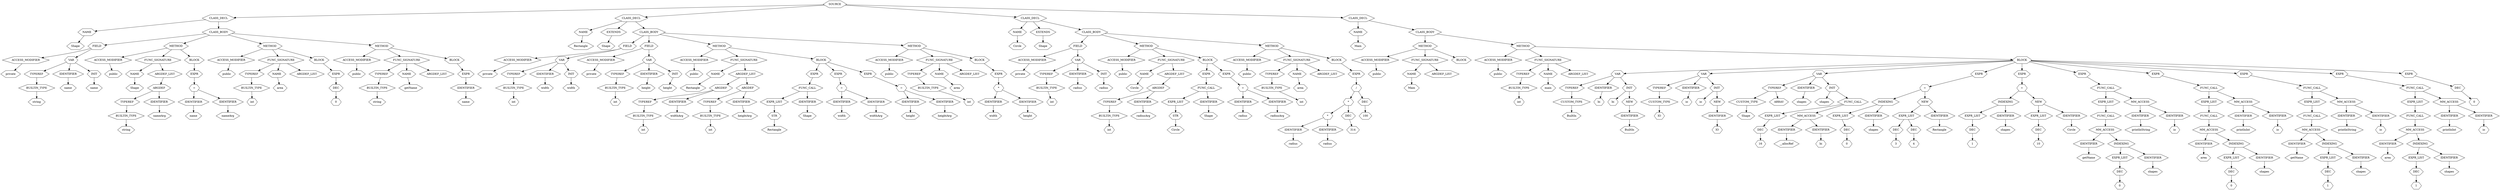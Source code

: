 digraph Tree {
    node [shape=hexagon];
    node_0 [label="SOURCE"]
    node_0 -> node_1;
    node_1 [label="CLASS_DECL"]
    node_1 -> node_2;
    node_2 [label="NAME"]
    node_2 -> node_3;
    node_3 [label="Shape"]
    node_1 -> node_4;
    node_4 [label="CLASS_BODY"]
    node_4 -> node_5;
    node_5 [label="FIELD"]
    node_5 -> node_6;
    node_6 [label="ACCESS_MODIFIER"]
    node_6 -> node_7;
    node_7 [label="private"]
    node_5 -> node_8;
    node_8 [label="VAR"]
    node_8 -> node_9;
    node_9 [label="TYPEREF"]
    node_9 -> node_10;
    node_10 [label="BUILTIN_TYPE"]
    node_10 -> node_11;
    node_11 [label="string"]
    node_8 -> node_12;
    node_12 [label="IDENTIFIER"]
    node_12 -> node_13;
    node_13 [label="name"]
    node_8 -> node_14;
    node_14 [label="INIT"]
    node_14 -> node_15;
    node_15 [label="name"]
    node_4 -> node_16;
    node_16 [label="METHOD"]
    node_16 -> node_17;
    node_17 [label="ACCESS_MODIFIER"]
    node_17 -> node_18;
    node_18 [label="public"]
    node_16 -> node_19;
    node_19 [label="FUNC_SIGNATURE"]
    node_19 -> node_20;
    node_20 [label="NAME"]
    node_20 -> node_21;
    node_21 [label="Shape"]
    node_19 -> node_22;
    node_22 [label="ARGDEF_LIST"]
    node_22 -> node_23;
    node_23 [label="ARGDEF"]
    node_23 -> node_24;
    node_24 [label="TYPEREF"]
    node_24 -> node_25;
    node_25 [label="BUILTIN_TYPE"]
    node_25 -> node_26;
    node_26 [label="string"]
    node_23 -> node_27;
    node_27 [label="IDENTIFIER"]
    node_27 -> node_28;
    node_28 [label="nameArg"]
    node_16 -> node_29;
    node_29 [label="BLOCK"]
    node_29 -> node_30;
    node_30 [label="EXPR"]
    node_30 -> node_31;
    node_31 [label="="]
    node_31 -> node_32;
    node_32 [label="IDENTIFIER"]
    node_32 -> node_33;
    node_33 [label="name"]
    node_31 -> node_34;
    node_34 [label="IDENTIFIER"]
    node_34 -> node_35;
    node_35 [label="nameArg"]
    node_4 -> node_36;
    node_36 [label="METHOD"]
    node_36 -> node_37;
    node_37 [label="ACCESS_MODIFIER"]
    node_37 -> node_38;
    node_38 [label="public"]
    node_36 -> node_39;
    node_39 [label="FUNC_SIGNATURE"]
    node_39 -> node_40;
    node_40 [label="TYPEREF"]
    node_40 -> node_41;
    node_41 [label="BUILTIN_TYPE"]
    node_41 -> node_42;
    node_42 [label="int"]
    node_39 -> node_43;
    node_43 [label="NAME"]
    node_43 -> node_44;
    node_44 [label="area"]
    node_39 -> node_45;
    node_45 [label="ARGDEF_LIST"]
    node_36 -> node_46;
    node_46 [label="BLOCK"]
    node_46 -> node_47;
    node_47 [label="EXPR"]
    node_47 -> node_48;
    node_48 [label="DEC"]
    node_48 -> node_49;
    node_49 [label="0"]
    node_4 -> node_50;
    node_50 [label="METHOD"]
    node_50 -> node_51;
    node_51 [label="ACCESS_MODIFIER"]
    node_51 -> node_52;
    node_52 [label="public"]
    node_50 -> node_53;
    node_53 [label="FUNC_SIGNATURE"]
    node_53 -> node_54;
    node_54 [label="TYPEREF"]
    node_54 -> node_55;
    node_55 [label="BUILTIN_TYPE"]
    node_55 -> node_56;
    node_56 [label="string"]
    node_53 -> node_57;
    node_57 [label="NAME"]
    node_57 -> node_58;
    node_58 [label="getName"]
    node_53 -> node_59;
    node_59 [label="ARGDEF_LIST"]
    node_50 -> node_60;
    node_60 [label="BLOCK"]
    node_60 -> node_61;
    node_61 [label="EXPR"]
    node_61 -> node_62;
    node_62 [label="IDENTIFIER"]
    node_62 -> node_63;
    node_63 [label="name"]
    node_0 -> node_64;
    node_64 [label="CLASS_DECL"]
    node_64 -> node_65;
    node_65 [label="NAME"]
    node_65 -> node_66;
    node_66 [label="Rectangle"]
    node_64 -> node_67;
    node_67 [label="EXTENDS"]
    node_67 -> node_68;
    node_68 [label="Shape"]
    node_64 -> node_69;
    node_69 [label="CLASS_BODY"]
    node_69 -> node_70;
    node_70 [label="FIELD"]
    node_70 -> node_71;
    node_71 [label="ACCESS_MODIFIER"]
    node_71 -> node_72;
    node_72 [label="private"]
    node_70 -> node_73;
    node_73 [label="VAR"]
    node_73 -> node_74;
    node_74 [label="TYPEREF"]
    node_74 -> node_75;
    node_75 [label="BUILTIN_TYPE"]
    node_75 -> node_76;
    node_76 [label="int"]
    node_73 -> node_77;
    node_77 [label="IDENTIFIER"]
    node_77 -> node_78;
    node_78 [label="width"]
    node_73 -> node_79;
    node_79 [label="INIT"]
    node_79 -> node_80;
    node_80 [label="width"]
    node_69 -> node_81;
    node_81 [label="FIELD"]
    node_81 -> node_82;
    node_82 [label="ACCESS_MODIFIER"]
    node_82 -> node_83;
    node_83 [label="private"]
    node_81 -> node_84;
    node_84 [label="VAR"]
    node_84 -> node_85;
    node_85 [label="TYPEREF"]
    node_85 -> node_86;
    node_86 [label="BUILTIN_TYPE"]
    node_86 -> node_87;
    node_87 [label="int"]
    node_84 -> node_88;
    node_88 [label="IDENTIFIER"]
    node_88 -> node_89;
    node_89 [label="height"]
    node_84 -> node_90;
    node_90 [label="INIT"]
    node_90 -> node_91;
    node_91 [label="height"]
    node_69 -> node_92;
    node_92 [label="METHOD"]
    node_92 -> node_93;
    node_93 [label="ACCESS_MODIFIER"]
    node_93 -> node_94;
    node_94 [label="public"]
    node_92 -> node_95;
    node_95 [label="FUNC_SIGNATURE"]
    node_95 -> node_96;
    node_96 [label="NAME"]
    node_96 -> node_97;
    node_97 [label="Rectangle"]
    node_95 -> node_98;
    node_98 [label="ARGDEF_LIST"]
    node_98 -> node_99;
    node_99 [label="ARGDEF"]
    node_99 -> node_100;
    node_100 [label="TYPEREF"]
    node_100 -> node_101;
    node_101 [label="BUILTIN_TYPE"]
    node_101 -> node_102;
    node_102 [label="int"]
    node_99 -> node_103;
    node_103 [label="IDENTIFIER"]
    node_103 -> node_104;
    node_104 [label="widthArg"]
    node_98 -> node_105;
    node_105 [label="ARGDEF"]
    node_105 -> node_106;
    node_106 [label="TYPEREF"]
    node_106 -> node_107;
    node_107 [label="BUILTIN_TYPE"]
    node_107 -> node_108;
    node_108 [label="int"]
    node_105 -> node_109;
    node_109 [label="IDENTIFIER"]
    node_109 -> node_110;
    node_110 [label="heightArg"]
    node_92 -> node_111;
    node_111 [label="BLOCK"]
    node_111 -> node_112;
    node_112 [label="EXPR"]
    node_112 -> node_113;
    node_113 [label="FUNC_CALL"]
    node_113 -> node_114;
    node_114 [label="EXPR_LIST"]
    node_114 -> node_115;
    node_115 [label="STR"]
    node_115 -> node_116;
    node_116 [label="Rectangle"]
    node_113 -> node_117;
    node_117 [label="IDENTIFIER"]
    node_117 -> node_118;
    node_118 [label="Shape"]
    node_111 -> node_119;
    node_119 [label="EXPR"]
    node_119 -> node_120;
    node_120 [label="="]
    node_120 -> node_121;
    node_121 [label="IDENTIFIER"]
    node_121 -> node_122;
    node_122 [label="width"]
    node_120 -> node_123;
    node_123 [label="IDENTIFIER"]
    node_123 -> node_124;
    node_124 [label="widthArg"]
    node_111 -> node_125;
    node_125 [label="EXPR"]
    node_125 -> node_126;
    node_126 [label="="]
    node_126 -> node_127;
    node_127 [label="IDENTIFIER"]
    node_127 -> node_128;
    node_128 [label="height"]
    node_126 -> node_129;
    node_129 [label="IDENTIFIER"]
    node_129 -> node_130;
    node_130 [label="heightArg"]
    node_69 -> node_131;
    node_131 [label="METHOD"]
    node_131 -> node_132;
    node_132 [label="ACCESS_MODIFIER"]
    node_132 -> node_133;
    node_133 [label="public"]
    node_131 -> node_134;
    node_134 [label="FUNC_SIGNATURE"]
    node_134 -> node_135;
    node_135 [label="TYPEREF"]
    node_135 -> node_136;
    node_136 [label="BUILTIN_TYPE"]
    node_136 -> node_137;
    node_137 [label="int"]
    node_134 -> node_138;
    node_138 [label="NAME"]
    node_138 -> node_139;
    node_139 [label="area"]
    node_134 -> node_140;
    node_140 [label="ARGDEF_LIST"]
    node_131 -> node_141;
    node_141 [label="BLOCK"]
    node_141 -> node_142;
    node_142 [label="EXPR"]
    node_142 -> node_143;
    node_143 [label="*"]
    node_143 -> node_144;
    node_144 [label="IDENTIFIER"]
    node_144 -> node_145;
    node_145 [label="width"]
    node_143 -> node_146;
    node_146 [label="IDENTIFIER"]
    node_146 -> node_147;
    node_147 [label="height"]
    node_0 -> node_148;
    node_148 [label="CLASS_DECL"]
    node_148 -> node_149;
    node_149 [label="NAME"]
    node_149 -> node_150;
    node_150 [label="Circle"]
    node_148 -> node_151;
    node_151 [label="EXTENDS"]
    node_151 -> node_152;
    node_152 [label="Shape"]
    node_148 -> node_153;
    node_153 [label="CLASS_BODY"]
    node_153 -> node_154;
    node_154 [label="FIELD"]
    node_154 -> node_155;
    node_155 [label="ACCESS_MODIFIER"]
    node_155 -> node_156;
    node_156 [label="private"]
    node_154 -> node_157;
    node_157 [label="VAR"]
    node_157 -> node_158;
    node_158 [label="TYPEREF"]
    node_158 -> node_159;
    node_159 [label="BUILTIN_TYPE"]
    node_159 -> node_160;
    node_160 [label="int"]
    node_157 -> node_161;
    node_161 [label="IDENTIFIER"]
    node_161 -> node_162;
    node_162 [label="radius"]
    node_157 -> node_163;
    node_163 [label="INIT"]
    node_163 -> node_164;
    node_164 [label="radius"]
    node_153 -> node_165;
    node_165 [label="METHOD"]
    node_165 -> node_166;
    node_166 [label="ACCESS_MODIFIER"]
    node_166 -> node_167;
    node_167 [label="public"]
    node_165 -> node_168;
    node_168 [label="FUNC_SIGNATURE"]
    node_168 -> node_169;
    node_169 [label="NAME"]
    node_169 -> node_170;
    node_170 [label="Circle"]
    node_168 -> node_171;
    node_171 [label="ARGDEF_LIST"]
    node_171 -> node_172;
    node_172 [label="ARGDEF"]
    node_172 -> node_173;
    node_173 [label="TYPEREF"]
    node_173 -> node_174;
    node_174 [label="BUILTIN_TYPE"]
    node_174 -> node_175;
    node_175 [label="int"]
    node_172 -> node_176;
    node_176 [label="IDENTIFIER"]
    node_176 -> node_177;
    node_177 [label="radiusArg"]
    node_165 -> node_178;
    node_178 [label="BLOCK"]
    node_178 -> node_179;
    node_179 [label="EXPR"]
    node_179 -> node_180;
    node_180 [label="FUNC_CALL"]
    node_180 -> node_181;
    node_181 [label="EXPR_LIST"]
    node_181 -> node_182;
    node_182 [label="STR"]
    node_182 -> node_183;
    node_183 [label="Circle"]
    node_180 -> node_184;
    node_184 [label="IDENTIFIER"]
    node_184 -> node_185;
    node_185 [label="Shape"]
    node_178 -> node_186;
    node_186 [label="EXPR"]
    node_186 -> node_187;
    node_187 [label="="]
    node_187 -> node_188;
    node_188 [label="IDENTIFIER"]
    node_188 -> node_189;
    node_189 [label="radius"]
    node_187 -> node_190;
    node_190 [label="IDENTIFIER"]
    node_190 -> node_191;
    node_191 [label="radiusArg"]
    node_153 -> node_192;
    node_192 [label="METHOD"]
    node_192 -> node_193;
    node_193 [label="ACCESS_MODIFIER"]
    node_193 -> node_194;
    node_194 [label="public"]
    node_192 -> node_195;
    node_195 [label="FUNC_SIGNATURE"]
    node_195 -> node_196;
    node_196 [label="TYPEREF"]
    node_196 -> node_197;
    node_197 [label="BUILTIN_TYPE"]
    node_197 -> node_198;
    node_198 [label="int"]
    node_195 -> node_199;
    node_199 [label="NAME"]
    node_199 -> node_200;
    node_200 [label="area"]
    node_195 -> node_201;
    node_201 [label="ARGDEF_LIST"]
    node_192 -> node_202;
    node_202 [label="BLOCK"]
    node_202 -> node_203;
    node_203 [label="EXPR"]
    node_203 -> node_204;
    node_204 [label="/"]
    node_204 -> node_205;
    node_205 [label="*"]
    node_205 -> node_206;
    node_206 [label="*"]
    node_206 -> node_207;
    node_207 [label="IDENTIFIER"]
    node_207 -> node_208;
    node_208 [label="radius"]
    node_206 -> node_209;
    node_209 [label="IDENTIFIER"]
    node_209 -> node_210;
    node_210 [label="radius"]
    node_205 -> node_211;
    node_211 [label="DEC"]
    node_211 -> node_212;
    node_212 [label="314"]
    node_204 -> node_213;
    node_213 [label="DEC"]
    node_213 -> node_214;
    node_214 [label="100"]
    node_0 -> node_215;
    node_215 [label="CLASS_DECL"]
    node_215 -> node_216;
    node_216 [label="NAME"]
    node_216 -> node_217;
    node_217 [label="Main"]
    node_215 -> node_218;
    node_218 [label="CLASS_BODY"]
    node_218 -> node_219;
    node_219 [label="METHOD"]
    node_219 -> node_220;
    node_220 [label="ACCESS_MODIFIER"]
    node_220 -> node_221;
    node_221 [label="public"]
    node_219 -> node_222;
    node_222 [label="FUNC_SIGNATURE"]
    node_222 -> node_223;
    node_223 [label="NAME"]
    node_223 -> node_224;
    node_224 [label="Main"]
    node_222 -> node_225;
    node_225 [label="ARGDEF_LIST"]
    node_219 -> node_226;
    node_226 [label="BLOCK"]
    node_218 -> node_227;
    node_227 [label="METHOD"]
    node_227 -> node_228;
    node_228 [label="ACCESS_MODIFIER"]
    node_228 -> node_229;
    node_229 [label="public"]
    node_227 -> node_230;
    node_230 [label="FUNC_SIGNATURE"]
    node_230 -> node_231;
    node_231 [label="TYPEREF"]
    node_231 -> node_232;
    node_232 [label="BUILTIN_TYPE"]
    node_232 -> node_233;
    node_233 [label="int"]
    node_230 -> node_234;
    node_234 [label="NAME"]
    node_234 -> node_235;
    node_235 [label="main"]
    node_230 -> node_236;
    node_236 [label="ARGDEF_LIST"]
    node_227 -> node_237;
    node_237 [label="BLOCK"]
    node_237 -> node_238;
    node_238 [label="VAR"]
    node_238 -> node_239;
    node_239 [label="TYPEREF"]
    node_239 -> node_240;
    node_240 [label="CUSTOM_TYPE"]
    node_240 -> node_241;
    node_241 [label="BuiltIn"]
    node_238 -> node_242;
    node_242 [label="IDENTIFIER"]
    node_242 -> node_243;
    node_243 [label="bi"]
    node_238 -> node_244;
    node_244 [label="INIT"]
    node_244 -> node_245;
    node_245 [label="bi"]
    node_244 -> node_246;
    node_246 [label="NEW"]
    node_246 -> node_247;
    node_247 [label="IDENTIFIER"]
    node_247 -> node_248;
    node_248 [label="BuiltIn"]
    node_237 -> node_249;
    node_249 [label="VAR"]
    node_249 -> node_250;
    node_250 [label="TYPEREF"]
    node_250 -> node_251;
    node_251 [label="CUSTOM_TYPE"]
    node_251 -> node_252;
    node_252 [label="IO"]
    node_249 -> node_253;
    node_253 [label="IDENTIFIER"]
    node_253 -> node_254;
    node_254 [label="io"]
    node_249 -> node_255;
    node_255 [label="INIT"]
    node_255 -> node_256;
    node_256 [label="io"]
    node_255 -> node_257;
    node_257 [label="NEW"]
    node_257 -> node_258;
    node_258 [label="IDENTIFIER"]
    node_258 -> node_259;
    node_259 [label="IO"]
    node_237 -> node_260;
    node_260 [label="VAR"]
    node_260 -> node_261;
    node_261 [label="TYPEREF"]
    node_261 -> node_262;
    node_262 [label="CUSTOM_TYPE"]
    node_262 -> node_263;
    node_263 [label="Shape"]
    node_261 -> node_264;
    node_264 [label="ARRAY"]
    node_260 -> node_265;
    node_265 [label="IDENTIFIER"]
    node_265 -> node_266;
    node_266 [label="shapes"]
    node_260 -> node_267;
    node_267 [label="INIT"]
    node_267 -> node_268;
    node_268 [label="shapes"]
    node_267 -> node_269;
    node_269 [label="FUNC_CALL"]
    node_269 -> node_270;
    node_270 [label="EXPR_LIST"]
    node_270 -> node_271;
    node_271 [label="DEC"]
    node_271 -> node_272;
    node_272 [label="16"]
    node_269 -> node_273;
    node_273 [label="MM_ACCESS"]
    node_273 -> node_274;
    node_274 [label="IDENTIFIER"]
    node_274 -> node_275;
    node_275 [label="__allocRef"]
    node_273 -> node_276;
    node_276 [label="IDENTIFIER"]
    node_276 -> node_277;
    node_277 [label="bi"]
    node_237 -> node_278;
    node_278 [label="EXPR"]
    node_278 -> node_279;
    node_279 [label="="]
    node_279 -> node_280;
    node_280 [label="INDEXING"]
    node_280 -> node_281;
    node_281 [label="EXPR_LIST"]
    node_281 -> node_282;
    node_282 [label="DEC"]
    node_282 -> node_283;
    node_283 [label="0"]
    node_280 -> node_284;
    node_284 [label="IDENTIFIER"]
    node_284 -> node_285;
    node_285 [label="shapes"]
    node_279 -> node_286;
    node_286 [label="NEW"]
    node_286 -> node_287;
    node_287 [label="EXPR_LIST"]
    node_287 -> node_288;
    node_288 [label="DEC"]
    node_288 -> node_289;
    node_289 [label="3"]
    node_287 -> node_290;
    node_290 [label="DEC"]
    node_290 -> node_291;
    node_291 [label="4"]
    node_286 -> node_292;
    node_292 [label="IDENTIFIER"]
    node_292 -> node_293;
    node_293 [label="Rectangle"]
    node_237 -> node_294;
    node_294 [label="EXPR"]
    node_294 -> node_295;
    node_295 [label="="]
    node_295 -> node_296;
    node_296 [label="INDEXING"]
    node_296 -> node_297;
    node_297 [label="EXPR_LIST"]
    node_297 -> node_298;
    node_298 [label="DEC"]
    node_298 -> node_299;
    node_299 [label="1"]
    node_296 -> node_300;
    node_300 [label="IDENTIFIER"]
    node_300 -> node_301;
    node_301 [label="shapes"]
    node_295 -> node_302;
    node_302 [label="NEW"]
    node_302 -> node_303;
    node_303 [label="EXPR_LIST"]
    node_303 -> node_304;
    node_304 [label="DEC"]
    node_304 -> node_305;
    node_305 [label="10"]
    node_302 -> node_306;
    node_306 [label="IDENTIFIER"]
    node_306 -> node_307;
    node_307 [label="Circle"]
    node_237 -> node_308;
    node_308 [label="EXPR"]
    node_308 -> node_309;
    node_309 [label="FUNC_CALL"]
    node_309 -> node_310;
    node_310 [label="EXPR_LIST"]
    node_310 -> node_311;
    node_311 [label="FUNC_CALL"]
    node_311 -> node_312;
    node_312 [label="MM_ACCESS"]
    node_312 -> node_313;
    node_313 [label="IDENTIFIER"]
    node_313 -> node_314;
    node_314 [label="getName"]
    node_312 -> node_315;
    node_315 [label="INDEXING"]
    node_315 -> node_316;
    node_316 [label="EXPR_LIST"]
    node_316 -> node_317;
    node_317 [label="DEC"]
    node_317 -> node_318;
    node_318 [label="0"]
    node_315 -> node_319;
    node_319 [label="IDENTIFIER"]
    node_319 -> node_320;
    node_320 [label="shapes"]
    node_309 -> node_321;
    node_321 [label="MM_ACCESS"]
    node_321 -> node_322;
    node_322 [label="IDENTIFIER"]
    node_322 -> node_323;
    node_323 [label="printlnString"]
    node_321 -> node_324;
    node_324 [label="IDENTIFIER"]
    node_324 -> node_325;
    node_325 [label="io"]
    node_237 -> node_326;
    node_326 [label="EXPR"]
    node_326 -> node_327;
    node_327 [label="FUNC_CALL"]
    node_327 -> node_328;
    node_328 [label="EXPR_LIST"]
    node_328 -> node_329;
    node_329 [label="FUNC_CALL"]
    node_329 -> node_330;
    node_330 [label="MM_ACCESS"]
    node_330 -> node_331;
    node_331 [label="IDENTIFIER"]
    node_331 -> node_332;
    node_332 [label="area"]
    node_330 -> node_333;
    node_333 [label="INDEXING"]
    node_333 -> node_334;
    node_334 [label="EXPR_LIST"]
    node_334 -> node_335;
    node_335 [label="DEC"]
    node_335 -> node_336;
    node_336 [label="0"]
    node_333 -> node_337;
    node_337 [label="IDENTIFIER"]
    node_337 -> node_338;
    node_338 [label="shapes"]
    node_327 -> node_339;
    node_339 [label="MM_ACCESS"]
    node_339 -> node_340;
    node_340 [label="IDENTIFIER"]
    node_340 -> node_341;
    node_341 [label="printlnInt"]
    node_339 -> node_342;
    node_342 [label="IDENTIFIER"]
    node_342 -> node_343;
    node_343 [label="io"]
    node_237 -> node_344;
    node_344 [label="EXPR"]
    node_344 -> node_345;
    node_345 [label="FUNC_CALL"]
    node_345 -> node_346;
    node_346 [label="EXPR_LIST"]
    node_346 -> node_347;
    node_347 [label="FUNC_CALL"]
    node_347 -> node_348;
    node_348 [label="MM_ACCESS"]
    node_348 -> node_349;
    node_349 [label="IDENTIFIER"]
    node_349 -> node_350;
    node_350 [label="getName"]
    node_348 -> node_351;
    node_351 [label="INDEXING"]
    node_351 -> node_352;
    node_352 [label="EXPR_LIST"]
    node_352 -> node_353;
    node_353 [label="DEC"]
    node_353 -> node_354;
    node_354 [label="1"]
    node_351 -> node_355;
    node_355 [label="IDENTIFIER"]
    node_355 -> node_356;
    node_356 [label="shapes"]
    node_345 -> node_357;
    node_357 [label="MM_ACCESS"]
    node_357 -> node_358;
    node_358 [label="IDENTIFIER"]
    node_358 -> node_359;
    node_359 [label="printlnString"]
    node_357 -> node_360;
    node_360 [label="IDENTIFIER"]
    node_360 -> node_361;
    node_361 [label="io"]
    node_237 -> node_362;
    node_362 [label="EXPR"]
    node_362 -> node_363;
    node_363 [label="FUNC_CALL"]
    node_363 -> node_364;
    node_364 [label="EXPR_LIST"]
    node_364 -> node_365;
    node_365 [label="FUNC_CALL"]
    node_365 -> node_366;
    node_366 [label="MM_ACCESS"]
    node_366 -> node_367;
    node_367 [label="IDENTIFIER"]
    node_367 -> node_368;
    node_368 [label="area"]
    node_366 -> node_369;
    node_369 [label="INDEXING"]
    node_369 -> node_370;
    node_370 [label="EXPR_LIST"]
    node_370 -> node_371;
    node_371 [label="DEC"]
    node_371 -> node_372;
    node_372 [label="1"]
    node_369 -> node_373;
    node_373 [label="IDENTIFIER"]
    node_373 -> node_374;
    node_374 [label="shapes"]
    node_363 -> node_375;
    node_375 [label="MM_ACCESS"]
    node_375 -> node_376;
    node_376 [label="IDENTIFIER"]
    node_376 -> node_377;
    node_377 [label="printlnInt"]
    node_375 -> node_378;
    node_378 [label="IDENTIFIER"]
    node_378 -> node_379;
    node_379 [label="io"]
    node_237 -> node_380;
    node_380 [label="EXPR"]
    node_380 -> node_381;
    node_381 [label="DEC"]
    node_381 -> node_382;
    node_382 [label="0"]
}
